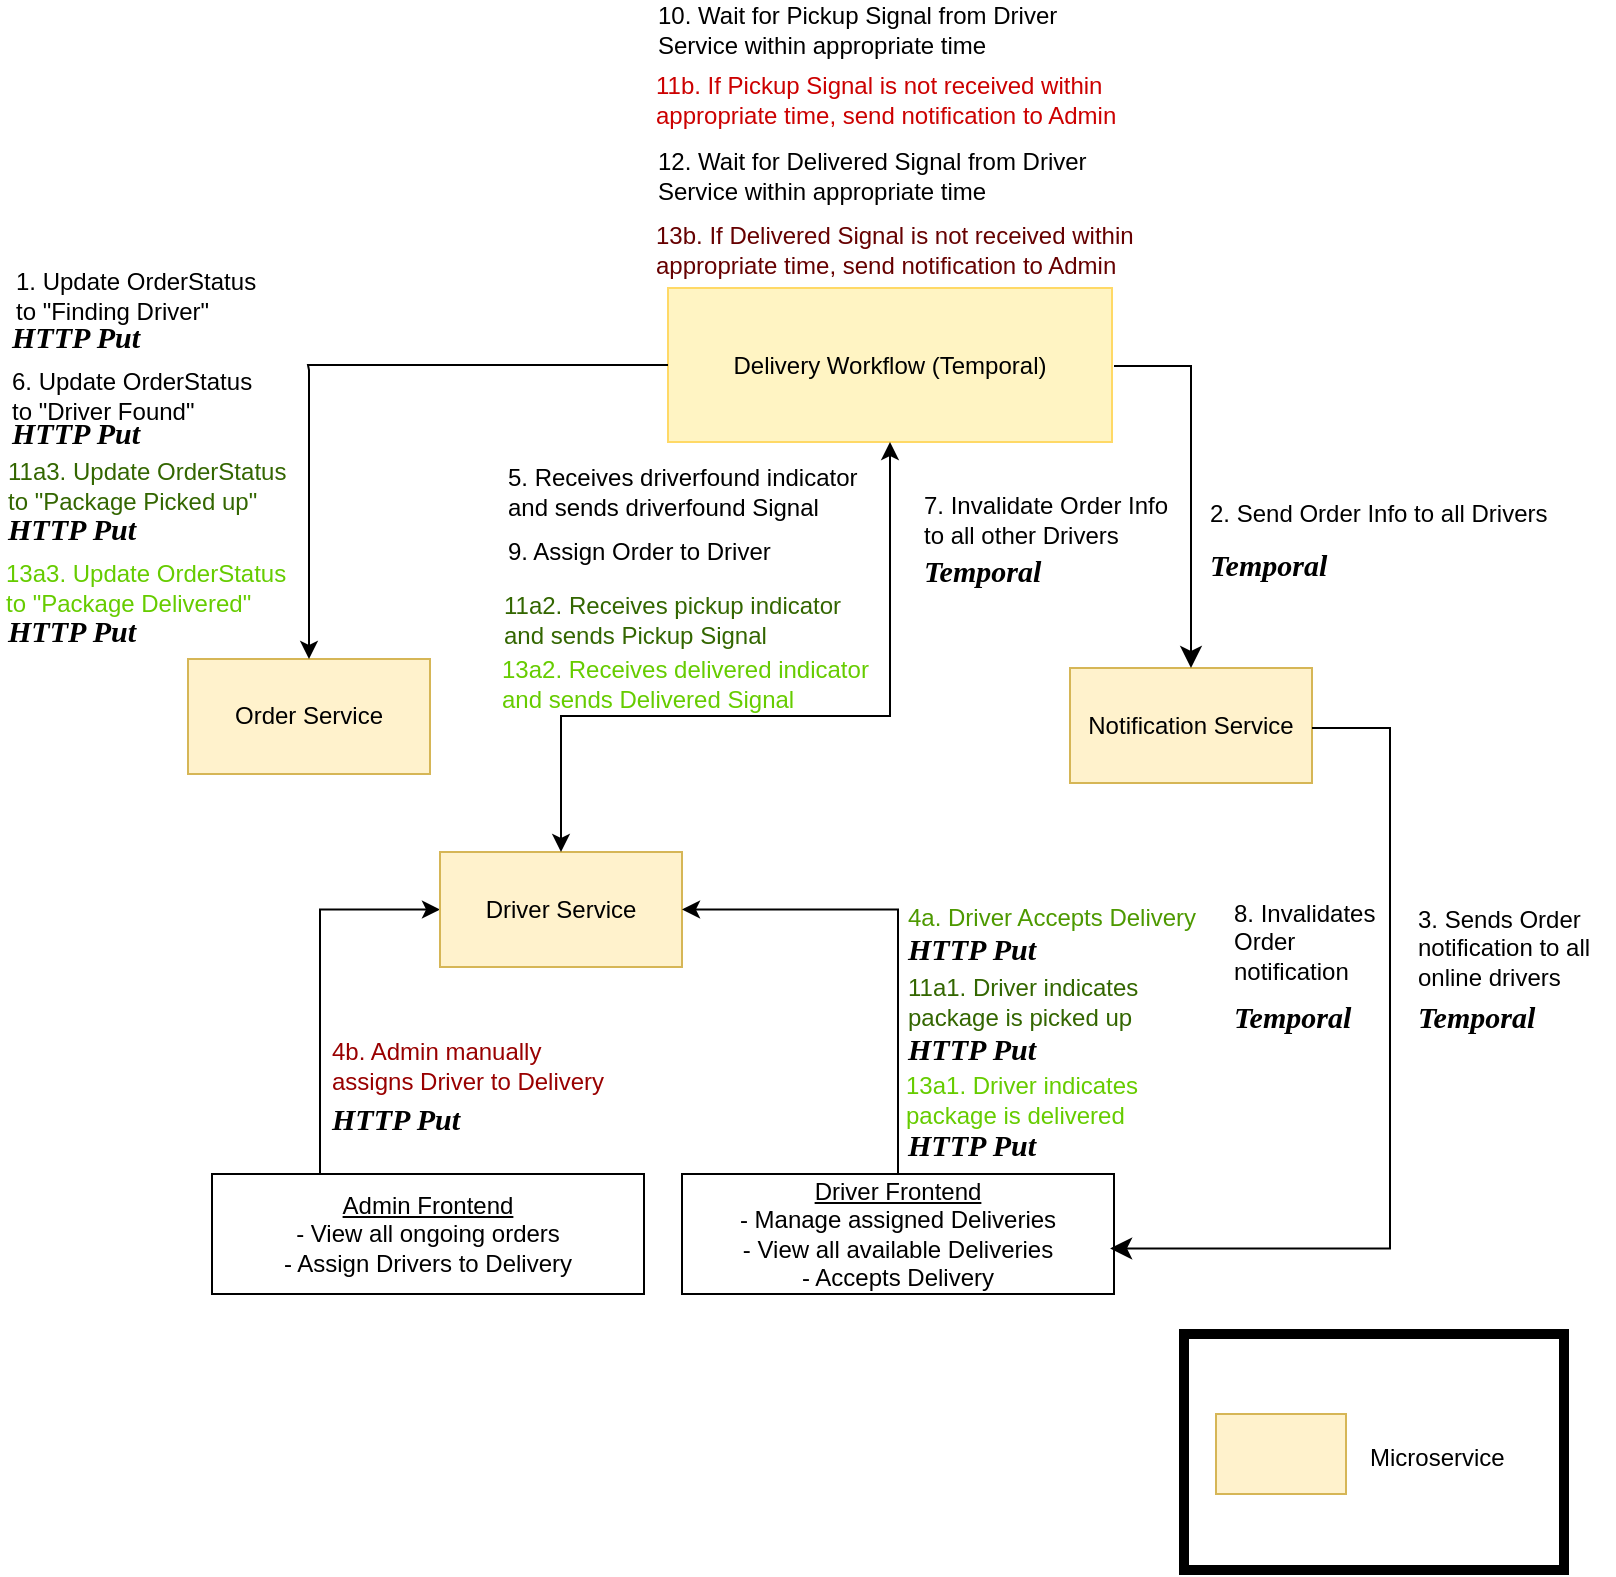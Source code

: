 <mxfile>
    <diagram name="Page-1" id="AIPoxRdhrtce3UdJt4KN">
        <mxGraphModel dx="813" dy="456" grid="0" gridSize="10" guides="1" tooltips="1" connect="1" arrows="1" fold="1" page="1" pageScale="1" pageWidth="827" pageHeight="1169" background="#ffffff" math="0" shadow="0">
            <root>
                <mxCell id="0"/>
                <mxCell id="1" parent="0"/>
                <mxCell id="sGVSHZmp7kZCRn9jOwzH-1" value="Delivery Workflow (Temporal)" style="rounded=0;whiteSpace=wrap;html=1;fillColor=light-dark(#FFF4C3,var(--ge-dark-color, #121212));strokeColor=light-dark(#FFD966,#FFFFFF);" parent="1" vertex="1">
                    <mxGeometry x="340" y="181" width="222" height="77" as="geometry"/>
                </mxCell>
                <mxCell id="N_pRQEPDte80IIOeTLnO-1" value="Order Service" style="rounded=0;whiteSpace=wrap;html=1;fillColor=#fff2cc;strokeColor=#d6b656;" parent="1" vertex="1">
                    <mxGeometry x="100" y="366.5" width="121" height="57.5" as="geometry"/>
                </mxCell>
                <mxCell id="N_pRQEPDte80IIOeTLnO-2" value="" style="endArrow=none;startArrow=classic;html=1;rounded=0;entryX=0;entryY=0.5;entryDx=0;entryDy=0;edgeStyle=orthogonalEdgeStyle;startFill=1;exitX=0.5;exitY=0;exitDx=0;exitDy=0;" parent="1" source="N_pRQEPDte80IIOeTLnO-1" target="sGVSHZmp7kZCRn9jOwzH-1" edge="1">
                    <mxGeometry width="50" height="50" relative="1" as="geometry">
                        <mxPoint x="299" y="240" as="sourcePoint"/>
                        <mxPoint x="159.25" y="147" as="targetPoint"/>
                        <Array as="points">
                            <mxPoint x="160" y="222"/>
                            <mxPoint x="160" y="222"/>
                            <mxPoint x="160" y="220"/>
                        </Array>
                    </mxGeometry>
                </mxCell>
                <mxCell id="N_pRQEPDte80IIOeTLnO-3" value="1. Update OrderStatus to &quot;Finding Driver&quot;&amp;nbsp;" style="text;html=1;align=left;verticalAlign=middle;whiteSpace=wrap;rounded=0;" parent="1" vertex="1">
                    <mxGeometry x="11.5" y="170" width="135" height="30" as="geometry"/>
                </mxCell>
                <mxCell id="FCyn03ZtiModcpzmfuNr-1" style="edgeStyle=orthogonalEdgeStyle;rounded=0;orthogonalLoop=1;jettySize=auto;html=1;exitX=0;exitY=0.5;exitDx=0;exitDy=0;entryX=0.25;entryY=0;entryDx=0;entryDy=0;startArrow=classic;startFill=1;endArrow=none;" parent="1" source="N_pRQEPDte80IIOeTLnO-4" target="N_pRQEPDte80IIOeTLnO-18" edge="1">
                    <mxGeometry relative="1" as="geometry"/>
                </mxCell>
                <mxCell id="N_pRQEPDte80IIOeTLnO-4" value="Driver Service" style="rounded=0;whiteSpace=wrap;html=1;fillColor=#fff2cc;strokeColor=#d6b656;" parent="1" vertex="1">
                    <mxGeometry x="226" y="463" width="121" height="57.5" as="geometry"/>
                </mxCell>
                <mxCell id="N_pRQEPDte80IIOeTLnO-5" value="Notification Service" style="rounded=0;whiteSpace=wrap;html=1;fillColor=#fff2cc;strokeColor=#d6b656;" parent="1" vertex="1">
                    <mxGeometry x="541" y="371" width="121" height="57.5" as="geometry"/>
                </mxCell>
                <mxCell id="N_pRQEPDte80IIOeTLnO-7" value="" style="endArrow=classic;startArrow=classic;html=1;rounded=0;exitX=0.5;exitY=0;exitDx=0;exitDy=0;edgeStyle=orthogonalEdgeStyle;entryX=0.5;entryY=1;entryDx=0;entryDy=0;" parent="1" source="N_pRQEPDte80IIOeTLnO-4" target="sGVSHZmp7kZCRn9jOwzH-1" edge="1">
                    <mxGeometry width="50" height="50" relative="1" as="geometry">
                        <mxPoint x="398" y="309" as="sourcePoint"/>
                        <mxPoint x="378" y="285" as="targetPoint"/>
                        <Array as="points">
                            <mxPoint x="287" y="395"/>
                            <mxPoint x="451" y="395"/>
                        </Array>
                    </mxGeometry>
                </mxCell>
                <mxCell id="N_pRQEPDte80IIOeTLnO-11" value="2. Send Order Info to all Drivers" style="text;html=1;align=left;verticalAlign=middle;whiteSpace=wrap;rounded=0;" parent="1" vertex="1">
                    <mxGeometry x="609" y="279" width="179" height="30" as="geometry"/>
                </mxCell>
                <mxCell id="N_pRQEPDte80IIOeTLnO-16" value="&lt;font style=&quot;color: rgb(77, 153, 0);&quot;&gt;4a. Driver Accepts Delivery&lt;/font&gt;" style="text;html=1;align=left;verticalAlign=middle;whiteSpace=wrap;rounded=0;" parent="1" vertex="1">
                    <mxGeometry x="458" y="481" width="168" height="30" as="geometry"/>
                </mxCell>
                <mxCell id="N_pRQEPDte80IIOeTLnO-18" value="&lt;u&gt;Admin Frontend&lt;/u&gt;&lt;div&gt;- View all ongoing orders&lt;br&gt;&lt;/div&gt;&lt;div&gt;- Assign Drivers to Delivery&lt;/div&gt;" style="rounded=0;whiteSpace=wrap;html=1;" parent="1" vertex="1">
                    <mxGeometry x="112" y="624" width="216" height="60" as="geometry"/>
                </mxCell>
                <mxCell id="N_pRQEPDte80IIOeTLnO-24" value="&lt;font style=&quot;color: rgb(153, 0, 0);&quot;&gt;4b. Admin manually assigns Driver to Delivery&lt;/font&gt;" style="text;html=1;align=left;verticalAlign=middle;whiteSpace=wrap;rounded=0;" parent="1" vertex="1">
                    <mxGeometry x="170" y="550" width="150" height="40" as="geometry"/>
                </mxCell>
                <mxCell id="N_pRQEPDte80IIOeTLnO-25" value="6. Update OrderStatus to &quot;Driver Found&quot;" style="text;html=1;align=left;verticalAlign=middle;whiteSpace=wrap;rounded=0;" parent="1" vertex="1">
                    <mxGeometry x="10" y="220" width="135" height="30" as="geometry"/>
                </mxCell>
                <mxCell id="FCyn03ZtiModcpzmfuNr-2" style="edgeStyle=orthogonalEdgeStyle;rounded=0;orthogonalLoop=1;jettySize=auto;html=1;exitX=0.5;exitY=0;exitDx=0;exitDy=0;entryX=1;entryY=0.5;entryDx=0;entryDy=0;startArrow=none;startFill=0;" parent="1" source="N_pRQEPDte80IIOeTLnO-26" target="N_pRQEPDte80IIOeTLnO-4" edge="1">
                    <mxGeometry relative="1" as="geometry"/>
                </mxCell>
                <mxCell id="N_pRQEPDte80IIOeTLnO-26" value="&lt;u&gt;Driver Frontend&lt;/u&gt;&lt;div&gt;- Manage assigned Deliveries&lt;br&gt;&lt;/div&gt;&lt;div&gt;- View all available Deliveries&lt;/div&gt;&lt;div&gt;- Accepts Delivery&lt;/div&gt;" style="rounded=0;whiteSpace=wrap;html=1;" parent="1" vertex="1">
                    <mxGeometry x="347" y="624" width="216" height="60" as="geometry"/>
                </mxCell>
                <mxCell id="N_pRQEPDte80IIOeTLnO-28" value="9. Assign Order to Driver" style="text;html=1;align=left;verticalAlign=middle;whiteSpace=wrap;rounded=0;" parent="1" vertex="1">
                    <mxGeometry x="257.5" y="298" width="173" height="30" as="geometry"/>
                </mxCell>
                <mxCell id="N_pRQEPDte80IIOeTLnO-29" value="10. Wait for Pickup Signal from Driver Service within appropriate time" style="text;html=1;align=left;verticalAlign=middle;whiteSpace=wrap;rounded=0;" parent="1" vertex="1">
                    <mxGeometry x="333" y="37" width="208" height="30" as="geometry"/>
                </mxCell>
                <mxCell id="N_pRQEPDte80IIOeTLnO-30" value="&lt;font style=&quot;&quot;&gt;11b. If Pickup Signal is not received within appropriate time, send notification to Admin&lt;/font&gt;" style="text;html=1;align=left;verticalAlign=middle;whiteSpace=wrap;rounded=0;fontColor=#CC0000;" parent="1" vertex="1">
                    <mxGeometry x="332" y="67" width="237.5" height="40" as="geometry"/>
                </mxCell>
                <mxCell id="N_pRQEPDte80IIOeTLnO-33" value="&lt;font style=&quot;&quot;&gt;11a3. Update OrderStatus to &quot;Package Picked up&quot;&lt;/font&gt;" style="text;html=1;align=left;verticalAlign=middle;whiteSpace=wrap;rounded=0;fontColor=#336600;" parent="1" vertex="1">
                    <mxGeometry x="8" y="265" width="142" height="30" as="geometry"/>
                </mxCell>
                <mxCell id="N_pRQEPDte80IIOeTLnO-34" value="12. Wait for Delivered Signal from Driver Service within appropriate time" style="text;html=1;align=left;verticalAlign=middle;whiteSpace=wrap;rounded=0;" parent="1" vertex="1">
                    <mxGeometry x="333" y="110" width="218" height="30" as="geometry"/>
                </mxCell>
                <mxCell id="N_pRQEPDte80IIOeTLnO-35" value="&lt;font style=&quot;&quot;&gt;11a1. Driver indicates package is picked up&lt;/font&gt;" style="text;html=1;align=left;verticalAlign=middle;whiteSpace=wrap;rounded=0;fontColor=#336600;" parent="1" vertex="1">
                    <mxGeometry x="458" y="520.5" width="123" height="34" as="geometry"/>
                </mxCell>
                <mxCell id="N_pRQEPDte80IIOeTLnO-38" value="&lt;font style=&quot;&quot;&gt;11a2. Receives pickup indicator and sends Pickup Signal&lt;/font&gt;" style="text;html=1;align=left;verticalAlign=middle;whiteSpace=wrap;rounded=0;fontColor=#336600;" parent="1" vertex="1">
                    <mxGeometry x="256" y="330" width="176" height="34" as="geometry"/>
                </mxCell>
                <mxCell id="N_pRQEPDte80IIOeTLnO-39" value="&lt;font style=&quot;&quot;&gt;13a1. Driver indicates package is delivered&lt;/font&gt;" style="text;html=1;align=left;verticalAlign=middle;whiteSpace=wrap;rounded=0;fontColor=#66CC00;" parent="1" vertex="1">
                    <mxGeometry x="456.5" y="570" width="121.5" height="34" as="geometry"/>
                </mxCell>
                <mxCell id="N_pRQEPDte80IIOeTLnO-40" value="&lt;font style=&quot;&quot;&gt;13a2. Receives delivered indicator and sends Delivered Signal&lt;/font&gt;" style="text;html=1;align=left;verticalAlign=middle;whiteSpace=wrap;rounded=0;fontColor=#66CC00;" parent="1" vertex="1">
                    <mxGeometry x="255" y="360" width="192" height="37" as="geometry"/>
                </mxCell>
                <mxCell id="N_pRQEPDte80IIOeTLnO-41" value="&lt;font style=&quot;&quot;&gt;13a3. Update OrderStatus to &quot;Package Delivered&quot;&lt;/font&gt;" style="text;html=1;align=left;verticalAlign=middle;whiteSpace=wrap;rounded=0;fontColor=#66CC00;" parent="1" vertex="1">
                    <mxGeometry x="6.5" y="316" width="145" height="30" as="geometry"/>
                </mxCell>
                <mxCell id="N_pRQEPDte80IIOeTLnO-42" value="&lt;font style=&quot;&quot;&gt;13b. If Delivered Signal is not received within appropriate time, send notification to Admin&lt;/font&gt;" style="text;html=1;align=left;verticalAlign=middle;whiteSpace=wrap;rounded=0;fontColor=#660000;" parent="1" vertex="1">
                    <mxGeometry x="332" y="142" width="246" height="40" as="geometry"/>
                </mxCell>
                <mxCell id="FCyn03ZtiModcpzmfuNr-4" value="3. Sends Order notification to all online drivers" style="text;html=1;align=left;verticalAlign=middle;whiteSpace=wrap;rounded=0;" parent="1" vertex="1">
                    <mxGeometry x="713" y="496" width="92" height="30" as="geometry"/>
                </mxCell>
                <mxCell id="FCyn03ZtiModcpzmfuNr-6" value="5. Receives driverfound indicator and sends driverfound Signal" style="text;html=1;align=left;verticalAlign=middle;whiteSpace=wrap;rounded=0;" parent="1" vertex="1">
                    <mxGeometry x="257.5" y="268" width="184" height="30" as="geometry"/>
                </mxCell>
                <mxCell id="FCyn03ZtiModcpzmfuNr-7" value="7. Invalidate Order Info to all other Drivers" style="text;html=1;align=left;verticalAlign=middle;whiteSpace=wrap;rounded=0;" parent="1" vertex="1">
                    <mxGeometry x="466" y="282" width="136" height="30" as="geometry"/>
                </mxCell>
                <mxCell id="FCyn03ZtiModcpzmfuNr-8" value="8. Invalidates Order notification" style="text;html=1;align=left;verticalAlign=middle;whiteSpace=wrap;rounded=0;" parent="1" vertex="1">
                    <mxGeometry x="621" y="493" width="92" height="30" as="geometry"/>
                </mxCell>
                <mxCell id="34fghi_qDAuXojR1en3q-3" value="" style="edgeStyle=segmentEdgeStyle;endArrow=classic;html=1;curved=0;rounded=0;endSize=8;startSize=8;" parent="1" target="N_pRQEPDte80IIOeTLnO-5" edge="1">
                    <mxGeometry width="50" height="50" relative="1" as="geometry">
                        <mxPoint x="563" y="220" as="sourcePoint"/>
                        <mxPoint x="613" y="170" as="targetPoint"/>
                    </mxGeometry>
                </mxCell>
                <mxCell id="34fghi_qDAuXojR1en3q-4" value="" style="edgeStyle=elbowEdgeStyle;elbow=horizontal;endArrow=classic;html=1;curved=0;rounded=0;endSize=8;startSize=8;entryX=0.991;entryY=0.62;entryDx=0;entryDy=0;entryPerimeter=0;" parent="1" target="N_pRQEPDte80IIOeTLnO-26" edge="1">
                    <mxGeometry width="50" height="50" relative="1" as="geometry">
                        <mxPoint x="662" y="401" as="sourcePoint"/>
                        <mxPoint x="712" y="351" as="targetPoint"/>
                        <Array as="points">
                            <mxPoint x="701" y="654"/>
                        </Array>
                    </mxGeometry>
                </mxCell>
                <mxCell id="2" value="&lt;h5&gt;&lt;font style=&quot;font-size: 15px;&quot; face=&quot;Lucida Console&quot;&gt;&lt;i&gt;Temporal&lt;/i&gt;&lt;/font&gt;&lt;/h5&gt;" style="text;html=1;align=left;verticalAlign=middle;whiteSpace=wrap;rounded=0;" vertex="1" parent="1">
                    <mxGeometry x="713" y="530" width="100" height="30" as="geometry"/>
                </mxCell>
                <mxCell id="3" value="&lt;h5&gt;&lt;font face=&quot;Lucida Console&quot;&gt;&lt;span style=&quot;font-size: 15px;&quot;&gt;&lt;i&gt;Temporal&lt;/i&gt;&lt;/span&gt;&lt;/font&gt;&lt;/h5&gt;" style="text;html=1;align=left;verticalAlign=middle;whiteSpace=wrap;rounded=0;" vertex="1" parent="1">
                    <mxGeometry x="609" y="304" width="100" height="30" as="geometry"/>
                </mxCell>
                <mxCell id="4" value="&lt;h5&gt;&lt;font style=&quot;font-size: 15px;&quot; face=&quot;Lucida Console&quot;&gt;&lt;i&gt;HTTP Put&amp;nbsp;&lt;/i&gt;&lt;/font&gt;&lt;/h5&gt;" style="text;html=1;align=left;verticalAlign=middle;whiteSpace=wrap;rounded=0;" vertex="1" parent="1">
                    <mxGeometry x="458" y="496" width="100" height="30" as="geometry"/>
                </mxCell>
                <mxCell id="5" value="&lt;h5&gt;&lt;font style=&quot;font-size: 15px;&quot; face=&quot;Lucida Console&quot;&gt;&lt;i&gt;HTTP Put&amp;nbsp;&lt;/i&gt;&lt;/font&gt;&lt;/h5&gt;" style="text;html=1;align=left;verticalAlign=middle;whiteSpace=wrap;rounded=0;" vertex="1" parent="1">
                    <mxGeometry x="458" y="546" width="100" height="30" as="geometry"/>
                </mxCell>
                <mxCell id="6" value="&lt;h5&gt;&lt;font style=&quot;font-size: 15px;&quot; face=&quot;Lucida Console&quot;&gt;&lt;i&gt;HTTP Put&amp;nbsp;&lt;/i&gt;&lt;/font&gt;&lt;/h5&gt;" style="text;html=1;align=left;verticalAlign=middle;whiteSpace=wrap;rounded=0;" vertex="1" parent="1">
                    <mxGeometry x="458" y="594" width="100" height="30" as="geometry"/>
                </mxCell>
                <mxCell id="7" value="&lt;h5&gt;&lt;font style=&quot;font-size: 15px;&quot; face=&quot;Lucida Console&quot;&gt;&lt;i&gt;HTTP Put&amp;nbsp;&lt;/i&gt;&lt;/font&gt;&lt;/h5&gt;" style="text;html=1;align=left;verticalAlign=middle;whiteSpace=wrap;rounded=0;" vertex="1" parent="1">
                    <mxGeometry x="170" y="581" width="100" height="30" as="geometry"/>
                </mxCell>
                <mxCell id="8" value="&lt;h5&gt;&lt;font style=&quot;font-size: 15px;&quot; face=&quot;Lucida Console&quot;&gt;&lt;i&gt;HTTP Put&amp;nbsp;&lt;/i&gt;&lt;/font&gt;&lt;/h5&gt;" style="text;html=1;align=left;verticalAlign=middle;whiteSpace=wrap;rounded=0;" vertex="1" parent="1">
                    <mxGeometry x="10" y="190" width="100" height="30" as="geometry"/>
                </mxCell>
                <mxCell id="9" value="&lt;h5&gt;&lt;font style=&quot;font-size: 15px;&quot; face=&quot;Lucida Console&quot;&gt;&lt;i&gt;HTTP Put&amp;nbsp;&lt;/i&gt;&lt;/font&gt;&lt;/h5&gt;" style="text;html=1;align=left;verticalAlign=middle;whiteSpace=wrap;rounded=0;" vertex="1" parent="1">
                    <mxGeometry x="10" y="238" width="100" height="30" as="geometry"/>
                </mxCell>
                <mxCell id="10" value="&lt;h5&gt;&lt;font style=&quot;font-size: 15px;&quot; face=&quot;Lucida Console&quot;&gt;&lt;i&gt;HTTP Put&amp;nbsp;&lt;/i&gt;&lt;/font&gt;&lt;/h5&gt;" style="text;html=1;align=left;verticalAlign=middle;whiteSpace=wrap;rounded=0;" vertex="1" parent="1">
                    <mxGeometry x="8" y="286" width="100" height="30" as="geometry"/>
                </mxCell>
                <mxCell id="11" value="&lt;h5&gt;&lt;font style=&quot;font-size: 15px;&quot; face=&quot;Lucida Console&quot;&gt;&lt;i&gt;HTTP Put&amp;nbsp;&lt;/i&gt;&lt;/font&gt;&lt;/h5&gt;" style="text;html=1;align=left;verticalAlign=middle;whiteSpace=wrap;rounded=0;" vertex="1" parent="1">
                    <mxGeometry x="8" y="336.5" width="100" height="30" as="geometry"/>
                </mxCell>
                <mxCell id="12" value="&lt;h5&gt;&lt;font face=&quot;Lucida Console&quot;&gt;&lt;span style=&quot;font-size: 15px;&quot;&gt;&lt;i&gt;Temporal&lt;/i&gt;&lt;/span&gt;&lt;/font&gt;&lt;/h5&gt;" style="text;html=1;align=left;verticalAlign=middle;whiteSpace=wrap;rounded=0;" vertex="1" parent="1">
                    <mxGeometry x="466" y="306.5" width="100" height="30" as="geometry"/>
                </mxCell>
                <mxCell id="13" value="&lt;h5&gt;&lt;font face=&quot;Lucida Console&quot;&gt;&lt;span style=&quot;font-size: 15px;&quot;&gt;&lt;i&gt;Temporal&lt;/i&gt;&lt;/span&gt;&lt;/font&gt;&lt;/h5&gt;" style="text;html=1;align=left;verticalAlign=middle;whiteSpace=wrap;rounded=0;" vertex="1" parent="1">
                    <mxGeometry x="621" y="530" width="100" height="30" as="geometry"/>
                </mxCell>
                <mxCell id="14" value="" style="rounded=0;whiteSpace=wrap;html=1;strokeWidth=5;perimeterSpacing=6;" vertex="1" parent="1">
                    <mxGeometry x="598" y="704" width="190" height="118" as="geometry"/>
                </mxCell>
                <mxCell id="15" value="" style="rounded=0;whiteSpace=wrap;html=1;fillColor=#fff2cc;strokeColor=#d6b656;" vertex="1" parent="1">
                    <mxGeometry x="614" y="744" width="65" height="40" as="geometry"/>
                </mxCell>
                <mxCell id="16" value="Microservice" style="text;whiteSpace=wrap;align=left;fontColor=#000000;labelBackgroundColor=none;" vertex="1" parent="1">
                    <mxGeometry x="688.5" y="751.75" width="73" height="24.5" as="geometry"/>
                </mxCell>
            </root>
        </mxGraphModel>
    </diagram>
</mxfile>